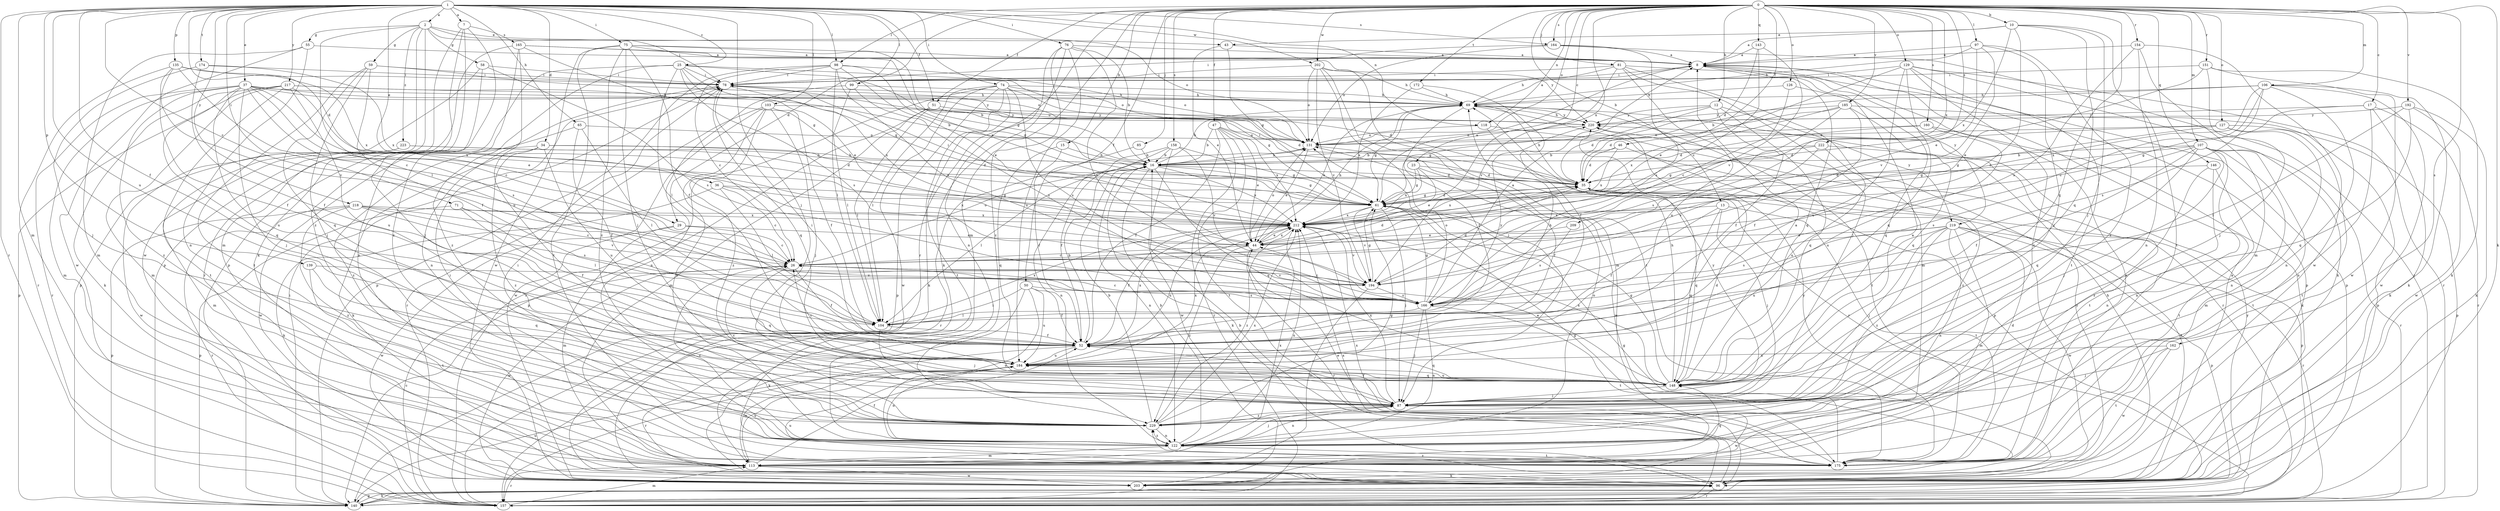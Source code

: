 strict digraph  {
0;
1;
2;
7;
8;
10;
12;
13;
15;
16;
17;
23;
25;
26;
29;
34;
35;
36;
37;
43;
44;
46;
47;
50;
51;
52;
55;
58;
59;
61;
65;
69;
71;
74;
75;
76;
78;
81;
85;
87;
96;
97;
98;
99;
103;
104;
106;
107;
113;
118;
122;
126;
127;
129;
131;
135;
139;
140;
143;
146;
148;
151;
154;
157;
158;
160;
162;
164;
165;
166;
172;
174;
175;
184;
185;
192;
194;
202;
203;
209;
212;
217;
218;
219;
220;
222;
223;
229;
0 -> 10  [label=b];
0 -> 12  [label=b];
0 -> 13  [label=b];
0 -> 15  [label=b];
0 -> 17  [label=c];
0 -> 23  [label=c];
0 -> 29  [label=d];
0 -> 46  [label=f];
0 -> 47  [label=f];
0 -> 50  [label=f];
0 -> 51  [label=f];
0 -> 81  [label=j];
0 -> 85  [label=j];
0 -> 96  [label=k];
0 -> 97  [label=l];
0 -> 98  [label=l];
0 -> 106  [label=m];
0 -> 107  [label=m];
0 -> 113  [label=m];
0 -> 118  [label=n];
0 -> 126  [label=o];
0 -> 127  [label=o];
0 -> 129  [label=o];
0 -> 131  [label=o];
0 -> 143  [label=q];
0 -> 146  [label=q];
0 -> 148  [label=q];
0 -> 151  [label=r];
0 -> 154  [label=r];
0 -> 157  [label=r];
0 -> 158  [label=s];
0 -> 160  [label=s];
0 -> 162  [label=s];
0 -> 164  [label=s];
0 -> 172  [label=t];
0 -> 185  [label=v];
0 -> 192  [label=v];
0 -> 202  [label=w];
0 -> 209  [label=x];
0 -> 212  [label=x];
0 -> 222  [label=z];
1 -> 2  [label=a];
1 -> 7  [label=a];
1 -> 25  [label=c];
1 -> 26  [label=c];
1 -> 29  [label=d];
1 -> 34  [label=d];
1 -> 36  [label=e];
1 -> 37  [label=e];
1 -> 51  [label=f];
1 -> 52  [label=f];
1 -> 65  [label=h];
1 -> 71  [label=i];
1 -> 74  [label=i];
1 -> 75  [label=i];
1 -> 76  [label=i];
1 -> 87  [label=j];
1 -> 98  [label=l];
1 -> 99  [label=l];
1 -> 103  [label=l];
1 -> 113  [label=m];
1 -> 118  [label=n];
1 -> 135  [label=p];
1 -> 139  [label=p];
1 -> 157  [label=r];
1 -> 164  [label=s];
1 -> 174  [label=t];
1 -> 184  [label=u];
1 -> 202  [label=w];
1 -> 217  [label=y];
1 -> 218  [label=y];
2 -> 43  [label=e];
2 -> 55  [label=g];
2 -> 58  [label=g];
2 -> 59  [label=g];
2 -> 78  [label=i];
2 -> 104  [label=l];
2 -> 131  [label=o];
2 -> 140  [label=p];
2 -> 203  [label=w];
2 -> 223  [label=z];
7 -> 96  [label=k];
7 -> 113  [label=m];
7 -> 140  [label=p];
7 -> 165  [label=s];
7 -> 229  [label=z];
8 -> 78  [label=i];
8 -> 140  [label=p];
8 -> 148  [label=q];
8 -> 219  [label=y];
10 -> 8  [label=a];
10 -> 43  [label=e];
10 -> 87  [label=j];
10 -> 148  [label=q];
10 -> 166  [label=s];
10 -> 175  [label=t];
10 -> 212  [label=x];
12 -> 35  [label=d];
12 -> 52  [label=f];
12 -> 61  [label=g];
12 -> 148  [label=q];
12 -> 219  [label=y];
12 -> 220  [label=y];
13 -> 52  [label=f];
13 -> 87  [label=j];
13 -> 148  [label=q];
13 -> 175  [label=t];
13 -> 212  [label=x];
15 -> 16  [label=b];
15 -> 52  [label=f];
15 -> 148  [label=q];
16 -> 35  [label=d];
16 -> 61  [label=g];
16 -> 69  [label=h];
16 -> 96  [label=k];
16 -> 104  [label=l];
16 -> 122  [label=n];
16 -> 148  [label=q];
16 -> 212  [label=x];
17 -> 61  [label=g];
17 -> 96  [label=k];
17 -> 122  [label=n];
17 -> 157  [label=r];
17 -> 220  [label=y];
23 -> 35  [label=d];
23 -> 44  [label=e];
23 -> 52  [label=f];
23 -> 61  [label=g];
23 -> 212  [label=x];
25 -> 16  [label=b];
25 -> 44  [label=e];
25 -> 61  [label=g];
25 -> 78  [label=i];
25 -> 104  [label=l];
25 -> 122  [label=n];
25 -> 131  [label=o];
25 -> 166  [label=s];
25 -> 229  [label=z];
26 -> 35  [label=d];
26 -> 52  [label=f];
26 -> 131  [label=o];
26 -> 148  [label=q];
26 -> 194  [label=v];
26 -> 203  [label=w];
29 -> 26  [label=c];
29 -> 44  [label=e];
29 -> 113  [label=m];
29 -> 203  [label=w];
34 -> 16  [label=b];
34 -> 35  [label=d];
34 -> 96  [label=k];
34 -> 184  [label=u];
34 -> 203  [label=w];
34 -> 229  [label=z];
35 -> 61  [label=g];
35 -> 69  [label=h];
35 -> 78  [label=i];
35 -> 140  [label=p];
35 -> 148  [label=q];
35 -> 212  [label=x];
36 -> 26  [label=c];
36 -> 61  [label=g];
36 -> 96  [label=k];
36 -> 104  [label=l];
36 -> 212  [label=x];
37 -> 16  [label=b];
37 -> 26  [label=c];
37 -> 44  [label=e];
37 -> 69  [label=h];
37 -> 87  [label=j];
37 -> 113  [label=m];
37 -> 148  [label=q];
37 -> 157  [label=r];
37 -> 166  [label=s];
37 -> 184  [label=u];
37 -> 220  [label=y];
37 -> 229  [label=z];
43 -> 8  [label=a];
43 -> 44  [label=e];
43 -> 61  [label=g];
44 -> 26  [label=c];
44 -> 69  [label=h];
44 -> 131  [label=o];
44 -> 157  [label=r];
44 -> 212  [label=x];
44 -> 229  [label=z];
46 -> 16  [label=b];
46 -> 35  [label=d];
46 -> 212  [label=x];
46 -> 229  [label=z];
47 -> 16  [label=b];
47 -> 44  [label=e];
47 -> 52  [label=f];
47 -> 131  [label=o];
47 -> 157  [label=r];
47 -> 175  [label=t];
47 -> 212  [label=x];
50 -> 52  [label=f];
50 -> 96  [label=k];
50 -> 104  [label=l];
50 -> 122  [label=n];
50 -> 166  [label=s];
50 -> 184  [label=u];
51 -> 35  [label=d];
51 -> 104  [label=l];
51 -> 113  [label=m];
51 -> 140  [label=p];
51 -> 220  [label=y];
52 -> 16  [label=b];
52 -> 69  [label=h];
52 -> 148  [label=q];
52 -> 157  [label=r];
52 -> 184  [label=u];
52 -> 212  [label=x];
55 -> 8  [label=a];
55 -> 113  [label=m];
55 -> 122  [label=n];
55 -> 203  [label=w];
58 -> 78  [label=i];
58 -> 87  [label=j];
58 -> 140  [label=p];
58 -> 166  [label=s];
59 -> 52  [label=f];
59 -> 78  [label=i];
59 -> 87  [label=j];
59 -> 131  [label=o];
59 -> 148  [label=q];
59 -> 175  [label=t];
61 -> 8  [label=a];
61 -> 35  [label=d];
61 -> 78  [label=i];
61 -> 87  [label=j];
61 -> 194  [label=v];
61 -> 212  [label=x];
65 -> 52  [label=f];
65 -> 104  [label=l];
65 -> 131  [label=o];
65 -> 229  [label=z];
69 -> 8  [label=a];
69 -> 44  [label=e];
69 -> 52  [label=f];
69 -> 61  [label=g];
69 -> 157  [label=r];
69 -> 175  [label=t];
69 -> 220  [label=y];
71 -> 52  [label=f];
71 -> 104  [label=l];
71 -> 140  [label=p];
71 -> 212  [label=x];
74 -> 35  [label=d];
74 -> 61  [label=g];
74 -> 69  [label=h];
74 -> 96  [label=k];
74 -> 104  [label=l];
74 -> 140  [label=p];
74 -> 157  [label=r];
74 -> 166  [label=s];
74 -> 175  [label=t];
74 -> 203  [label=w];
75 -> 8  [label=a];
75 -> 52  [label=f];
75 -> 61  [label=g];
75 -> 87  [label=j];
75 -> 175  [label=t];
75 -> 203  [label=w];
75 -> 212  [label=x];
75 -> 229  [label=z];
76 -> 8  [label=a];
76 -> 16  [label=b];
76 -> 96  [label=k];
76 -> 122  [label=n];
76 -> 166  [label=s];
76 -> 184  [label=u];
76 -> 229  [label=z];
78 -> 69  [label=h];
78 -> 122  [label=n];
78 -> 148  [label=q];
78 -> 212  [label=x];
81 -> 69  [label=h];
81 -> 78  [label=i];
81 -> 87  [label=j];
81 -> 113  [label=m];
81 -> 140  [label=p];
81 -> 184  [label=u];
81 -> 194  [label=v];
85 -> 16  [label=b];
85 -> 157  [label=r];
87 -> 8  [label=a];
87 -> 26  [label=c];
87 -> 52  [label=f];
87 -> 122  [label=n];
87 -> 203  [label=w];
87 -> 212  [label=x];
87 -> 220  [label=y];
87 -> 229  [label=z];
96 -> 8  [label=a];
96 -> 16  [label=b];
96 -> 35  [label=d];
96 -> 61  [label=g];
96 -> 69  [label=h];
96 -> 140  [label=p];
96 -> 157  [label=r];
96 -> 184  [label=u];
96 -> 212  [label=x];
96 -> 220  [label=y];
96 -> 229  [label=z];
97 -> 8  [label=a];
97 -> 44  [label=e];
97 -> 69  [label=h];
97 -> 87  [label=j];
97 -> 194  [label=v];
97 -> 229  [label=z];
98 -> 26  [label=c];
98 -> 44  [label=e];
98 -> 61  [label=g];
98 -> 78  [label=i];
98 -> 104  [label=l];
98 -> 131  [label=o];
98 -> 140  [label=p];
98 -> 194  [label=v];
99 -> 69  [label=h];
99 -> 104  [label=l];
99 -> 122  [label=n];
99 -> 166  [label=s];
103 -> 52  [label=f];
103 -> 87  [label=j];
103 -> 122  [label=n];
103 -> 157  [label=r];
103 -> 203  [label=w];
103 -> 220  [label=y];
103 -> 229  [label=z];
104 -> 52  [label=f];
104 -> 87  [label=j];
104 -> 212  [label=x];
104 -> 220  [label=y];
106 -> 16  [label=b];
106 -> 26  [label=c];
106 -> 69  [label=h];
106 -> 96  [label=k];
106 -> 122  [label=n];
106 -> 166  [label=s];
106 -> 203  [label=w];
106 -> 212  [label=x];
107 -> 16  [label=b];
107 -> 52  [label=f];
107 -> 61  [label=g];
107 -> 87  [label=j];
107 -> 113  [label=m];
107 -> 122  [label=n];
107 -> 148  [label=q];
107 -> 157  [label=r];
107 -> 166  [label=s];
107 -> 175  [label=t];
113 -> 35  [label=d];
113 -> 52  [label=f];
113 -> 96  [label=k];
113 -> 148  [label=q];
113 -> 157  [label=r];
113 -> 184  [label=u];
113 -> 203  [label=w];
113 -> 212  [label=x];
118 -> 131  [label=o];
118 -> 140  [label=p];
118 -> 157  [label=r];
122 -> 16  [label=b];
122 -> 26  [label=c];
122 -> 78  [label=i];
122 -> 87  [label=j];
122 -> 113  [label=m];
122 -> 131  [label=o];
122 -> 175  [label=t];
122 -> 212  [label=x];
122 -> 229  [label=z];
126 -> 26  [label=c];
126 -> 69  [label=h];
126 -> 148  [label=q];
127 -> 35  [label=d];
127 -> 61  [label=g];
127 -> 122  [label=n];
127 -> 131  [label=o];
127 -> 140  [label=p];
127 -> 175  [label=t];
129 -> 44  [label=e];
129 -> 78  [label=i];
129 -> 96  [label=k];
129 -> 148  [label=q];
129 -> 157  [label=r];
129 -> 175  [label=t];
129 -> 184  [label=u];
129 -> 229  [label=z];
131 -> 16  [label=b];
131 -> 44  [label=e];
131 -> 203  [label=w];
135 -> 26  [label=c];
135 -> 52  [label=f];
135 -> 78  [label=i];
135 -> 157  [label=r];
135 -> 194  [label=v];
135 -> 212  [label=x];
139 -> 148  [label=q];
139 -> 175  [label=t];
139 -> 194  [label=v];
140 -> 78  [label=i];
140 -> 96  [label=k];
140 -> 184  [label=u];
140 -> 220  [label=y];
143 -> 8  [label=a];
143 -> 26  [label=c];
143 -> 35  [label=d];
143 -> 194  [label=v];
146 -> 35  [label=d];
146 -> 122  [label=n];
146 -> 175  [label=t];
146 -> 229  [label=z];
148 -> 8  [label=a];
148 -> 35  [label=d];
148 -> 44  [label=e];
148 -> 61  [label=g];
148 -> 69  [label=h];
148 -> 87  [label=j];
148 -> 184  [label=u];
148 -> 212  [label=x];
151 -> 44  [label=e];
151 -> 78  [label=i];
151 -> 87  [label=j];
151 -> 96  [label=k];
151 -> 203  [label=w];
154 -> 8  [label=a];
154 -> 113  [label=m];
154 -> 122  [label=n];
154 -> 166  [label=s];
154 -> 203  [label=w];
157 -> 26  [label=c];
157 -> 113  [label=m];
158 -> 16  [label=b];
158 -> 52  [label=f];
158 -> 61  [label=g];
158 -> 122  [label=n];
158 -> 194  [label=v];
158 -> 203  [label=w];
160 -> 35  [label=d];
160 -> 96  [label=k];
160 -> 131  [label=o];
160 -> 184  [label=u];
162 -> 87  [label=j];
162 -> 175  [label=t];
162 -> 184  [label=u];
162 -> 203  [label=w];
164 -> 8  [label=a];
164 -> 78  [label=i];
164 -> 131  [label=o];
164 -> 157  [label=r];
164 -> 166  [label=s];
165 -> 8  [label=a];
165 -> 61  [label=g];
165 -> 157  [label=r];
165 -> 184  [label=u];
165 -> 220  [label=y];
165 -> 229  [label=z];
166 -> 8  [label=a];
166 -> 26  [label=c];
166 -> 61  [label=g];
166 -> 87  [label=j];
166 -> 104  [label=l];
166 -> 122  [label=n];
166 -> 131  [label=o];
166 -> 175  [label=t];
172 -> 52  [label=f];
172 -> 69  [label=h];
172 -> 212  [label=x];
174 -> 52  [label=f];
174 -> 78  [label=i];
174 -> 87  [label=j];
174 -> 212  [label=x];
175 -> 44  [label=e];
175 -> 61  [label=g];
175 -> 78  [label=i];
175 -> 212  [label=x];
175 -> 220  [label=y];
184 -> 26  [label=c];
184 -> 78  [label=i];
184 -> 113  [label=m];
184 -> 122  [label=n];
184 -> 148  [label=q];
184 -> 212  [label=x];
185 -> 35  [label=d];
185 -> 52  [label=f];
185 -> 140  [label=p];
185 -> 148  [label=q];
185 -> 166  [label=s];
185 -> 212  [label=x];
185 -> 220  [label=y];
192 -> 96  [label=k];
192 -> 104  [label=l];
192 -> 148  [label=q];
192 -> 203  [label=w];
192 -> 220  [label=y];
194 -> 26  [label=c];
194 -> 35  [label=d];
194 -> 61  [label=g];
194 -> 113  [label=m];
194 -> 166  [label=s];
202 -> 69  [label=h];
202 -> 78  [label=i];
202 -> 87  [label=j];
202 -> 113  [label=m];
202 -> 131  [label=o];
202 -> 175  [label=t];
202 -> 194  [label=v];
203 -> 8  [label=a];
209 -> 44  [label=e];
209 -> 166  [label=s];
212 -> 44  [label=e];
212 -> 52  [label=f];
212 -> 184  [label=u];
212 -> 194  [label=v];
212 -> 229  [label=z];
217 -> 69  [label=h];
217 -> 96  [label=k];
217 -> 113  [label=m];
217 -> 131  [label=o];
217 -> 140  [label=p];
217 -> 175  [label=t];
217 -> 184  [label=u];
217 -> 212  [label=x];
218 -> 26  [label=c];
218 -> 140  [label=p];
218 -> 157  [label=r];
218 -> 166  [label=s];
218 -> 194  [label=v];
218 -> 212  [label=x];
218 -> 229  [label=z];
219 -> 44  [label=e];
219 -> 87  [label=j];
219 -> 113  [label=m];
219 -> 122  [label=n];
219 -> 140  [label=p];
219 -> 157  [label=r];
219 -> 166  [label=s];
219 -> 184  [label=u];
219 -> 203  [label=w];
219 -> 229  [label=z];
220 -> 69  [label=h];
220 -> 131  [label=o];
222 -> 16  [label=b];
222 -> 61  [label=g];
222 -> 175  [label=t];
222 -> 184  [label=u];
222 -> 194  [label=v];
223 -> 16  [label=b];
223 -> 35  [label=d];
223 -> 113  [label=m];
223 -> 203  [label=w];
229 -> 16  [label=b];
229 -> 61  [label=g];
229 -> 122  [label=n];
229 -> 212  [label=x];
}
